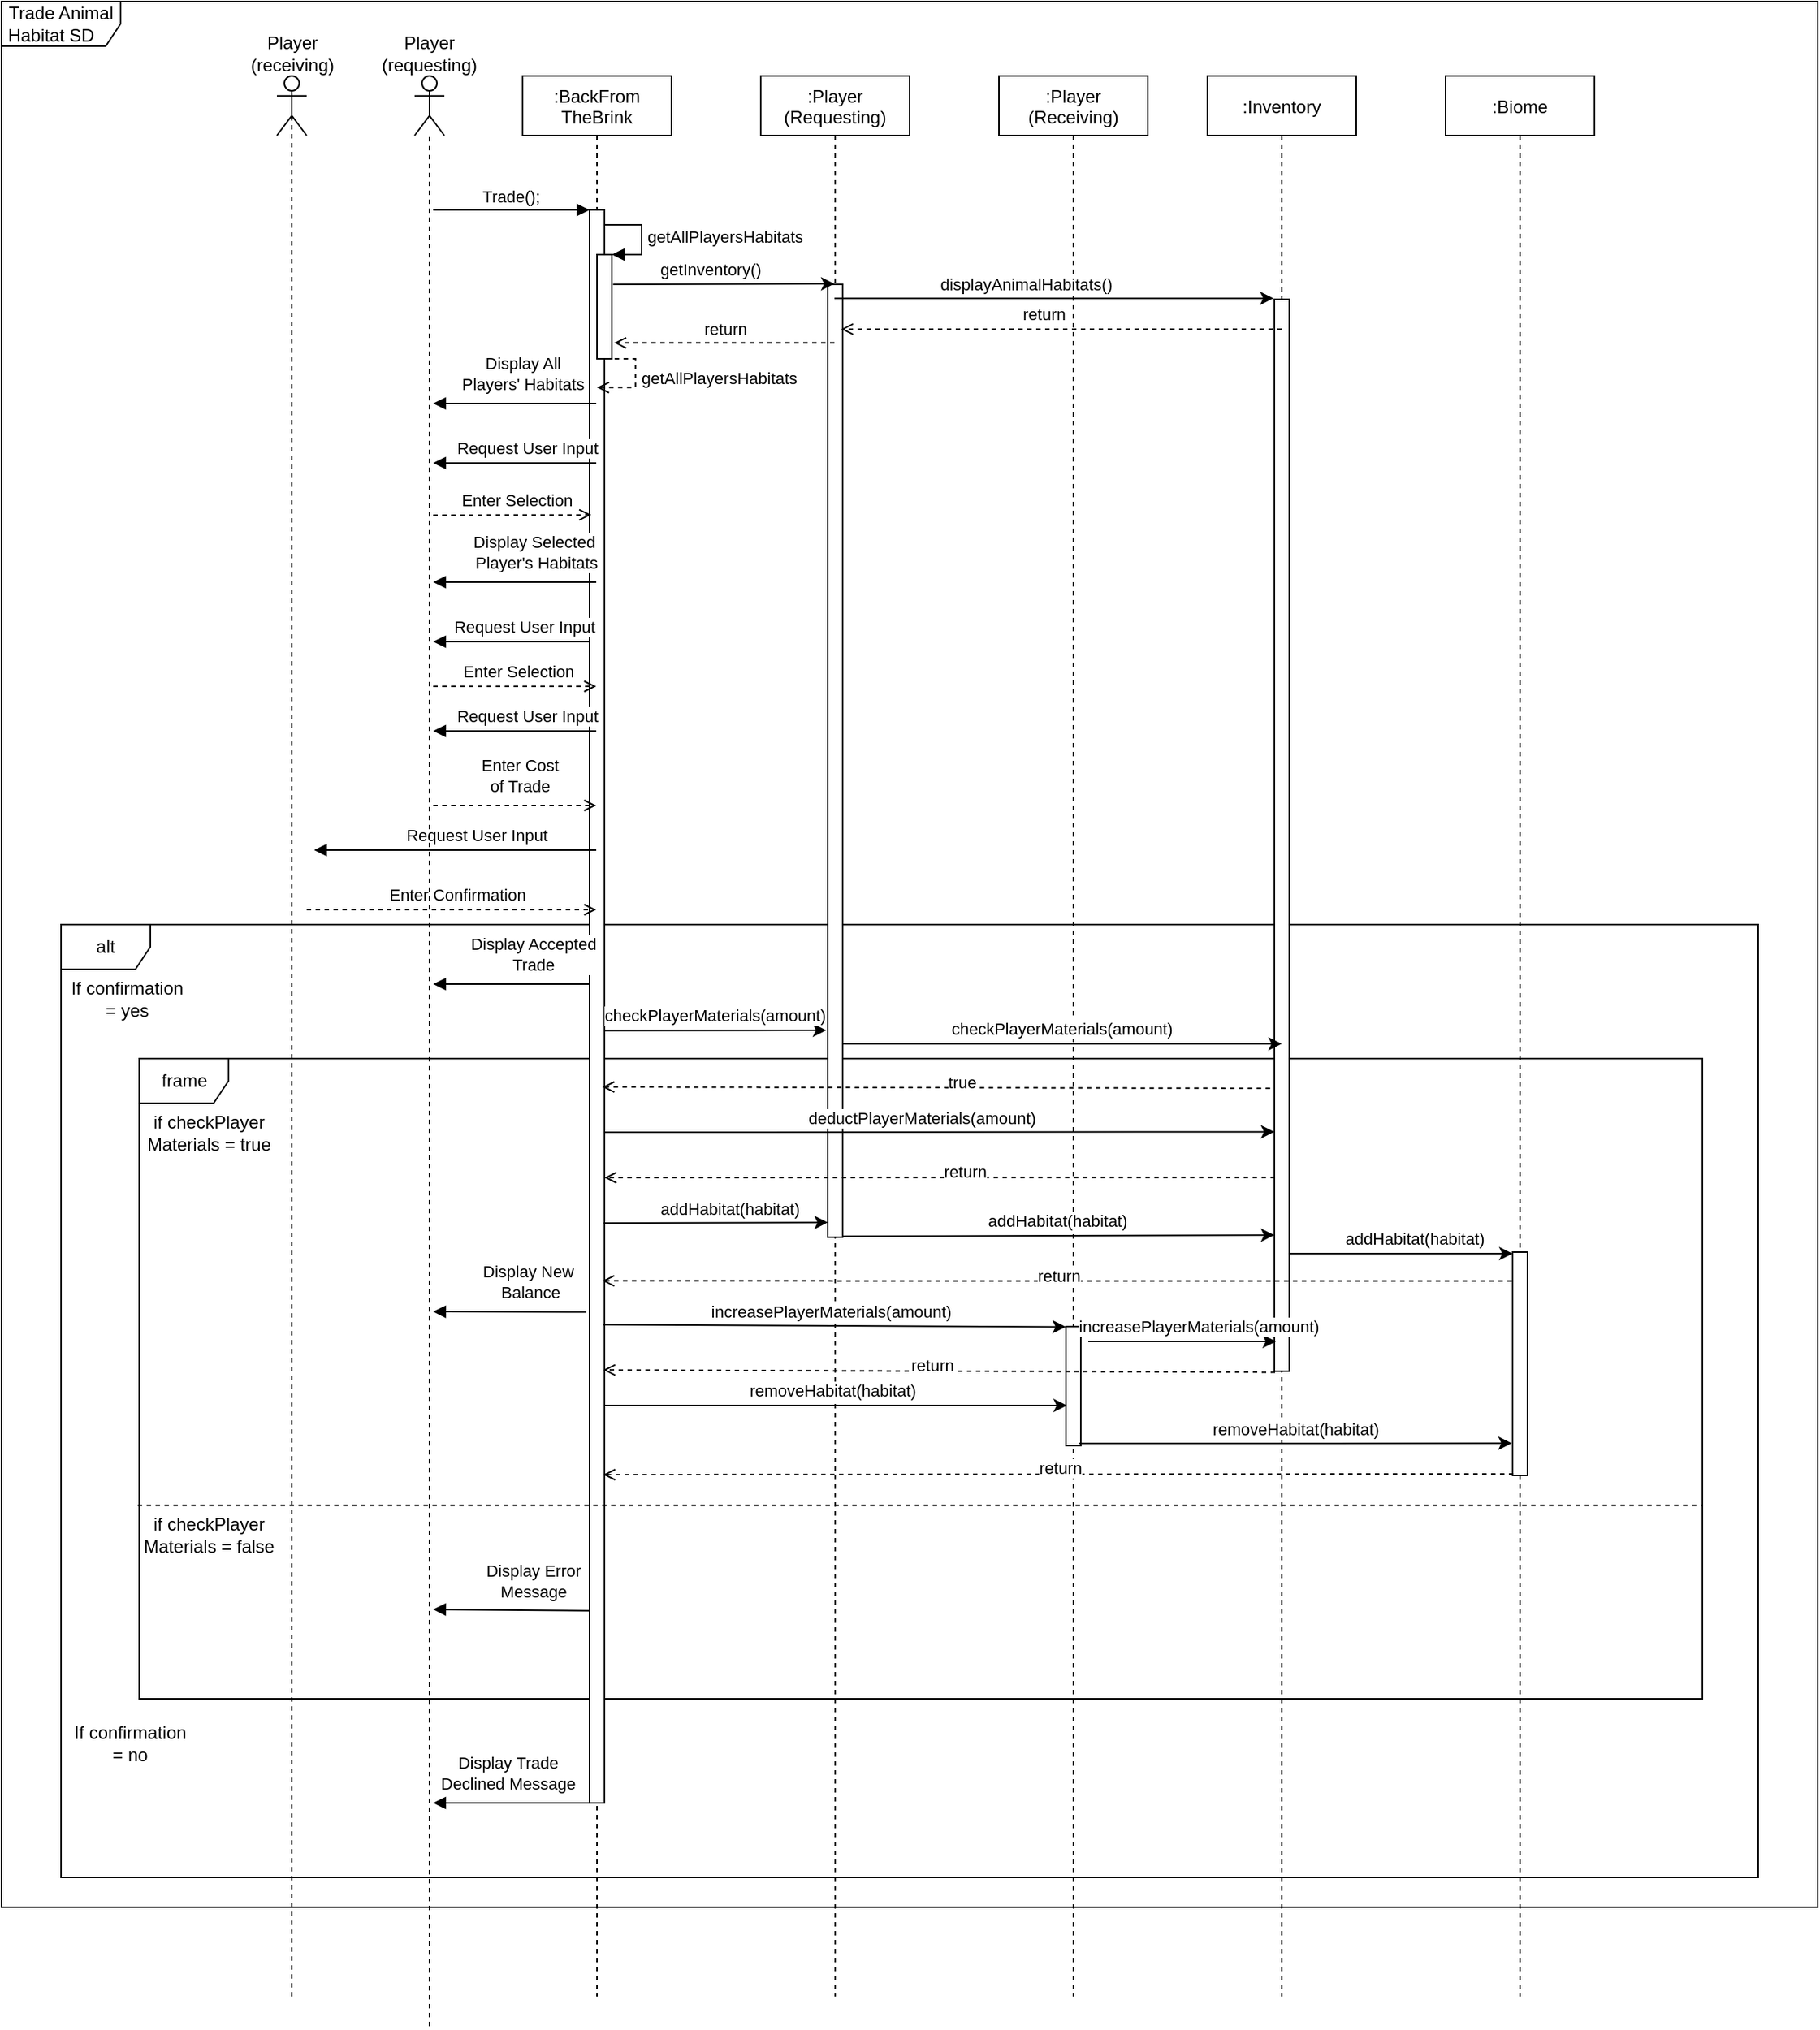 <mxfile version="13.9.9" type="device"><diagram id="kgpKYQtTHZ0yAKxKKP6v" name="Page-1"><mxGraphModel dx="2121" dy="2071" grid="1" gridSize="10" guides="1" tooltips="1" connect="1" arrows="1" fold="1" page="1" pageScale="1" pageWidth="850" pageHeight="1100" math="0" shadow="0"><root><mxCell id="0"/><mxCell id="1" parent="0"/><mxCell id="ky6Afbg08VZZYju5IDOE-18" value="alt" style="shape=umlFrame;whiteSpace=wrap;html=1;" parent="1" vertex="1"><mxGeometry x="-190" y="610" width="1140" height="640" as="geometry"/></mxCell><mxCell id="ky6Afbg08VZZYju5IDOE-27" value="frame" style="shape=umlFrame;whiteSpace=wrap;html=1;" parent="1" vertex="1"><mxGeometry x="-137.5" y="700" width="1050" height="430" as="geometry"/></mxCell><mxCell id="FUIu3DawVFwjIG7YsOYz-18" value=":BackFrom&#10;TheBrink" style="shape=umlLifeline;perimeter=lifelinePerimeter;container=1;collapsible=0;recursiveResize=0;rounded=0;shadow=0;strokeWidth=1;" parent="1" vertex="1"><mxGeometry x="120" y="40" width="100" height="1290" as="geometry"/></mxCell><mxCell id="FUIu3DawVFwjIG7YsOYz-19" value="" style="points=[];perimeter=orthogonalPerimeter;rounded=0;shadow=0;strokeWidth=1;" parent="FUIu3DawVFwjIG7YsOYz-18" vertex="1"><mxGeometry x="45" y="90" width="10" height="1070" as="geometry"/></mxCell><mxCell id="FUIu3DawVFwjIG7YsOYz-10" value=":Biome" style="shape=umlLifeline;perimeter=lifelinePerimeter;container=1;collapsible=0;recursiveResize=0;rounded=0;shadow=0;strokeWidth=1;" parent="1" vertex="1"><mxGeometry x="740" y="40" width="100" height="1290" as="geometry"/></mxCell><mxCell id="FUIu3DawVFwjIG7YsOYz-11" value="" style="points=[];perimeter=orthogonalPerimeter;rounded=0;shadow=0;strokeWidth=1;" parent="FUIu3DawVFwjIG7YsOYz-10" vertex="1"><mxGeometry x="45" y="790" width="10" height="150" as="geometry"/></mxCell><mxCell id="FUIu3DawVFwjIG7YsOYz-12" value=":Inventory" style="shape=umlLifeline;perimeter=lifelinePerimeter;container=1;collapsible=0;recursiveResize=0;rounded=0;shadow=0;strokeWidth=1;" parent="1" vertex="1"><mxGeometry x="580" y="40" width="100" height="1290" as="geometry"/></mxCell><mxCell id="FUIu3DawVFwjIG7YsOYz-13" value="" style="points=[];perimeter=orthogonalPerimeter;rounded=0;shadow=0;strokeWidth=1;" parent="FUIu3DawVFwjIG7YsOYz-12" vertex="1"><mxGeometry x="45" y="150" width="10" height="720" as="geometry"/></mxCell><mxCell id="FUIu3DawVFwjIG7YsOYz-14" value=":Player&#10;(Receiving)" style="shape=umlLifeline;perimeter=lifelinePerimeter;container=1;collapsible=0;recursiveResize=0;rounded=0;shadow=0;strokeWidth=1;" parent="1" vertex="1"><mxGeometry x="440" y="40" width="100" height="1290" as="geometry"/></mxCell><mxCell id="FUIu3DawVFwjIG7YsOYz-15" value="" style="points=[];perimeter=orthogonalPerimeter;rounded=0;shadow=0;strokeWidth=1;" parent="FUIu3DawVFwjIG7YsOYz-14" vertex="1"><mxGeometry x="45" y="840" width="10" height="80" as="geometry"/></mxCell><mxCell id="FUIu3DawVFwjIG7YsOYz-16" value=":Player&#10;(Requesting)" style="shape=umlLifeline;perimeter=lifelinePerimeter;container=1;collapsible=0;recursiveResize=0;rounded=0;shadow=0;strokeWidth=1;" parent="1" vertex="1"><mxGeometry x="280" y="40" width="100" height="1290" as="geometry"/></mxCell><mxCell id="FUIu3DawVFwjIG7YsOYz-17" value="" style="points=[];perimeter=orthogonalPerimeter;rounded=0;shadow=0;strokeWidth=1;" parent="FUIu3DawVFwjIG7YsOYz-16" vertex="1"><mxGeometry x="45" y="140" width="10" height="640" as="geometry"/></mxCell><mxCell id="SWp69mQ9z0Jt4T5UNrLh-3" value="Trade();" style="verticalAlign=bottom;endArrow=block;shadow=0;strokeWidth=1;" parent="1" edge="1"><mxGeometry relative="1" as="geometry"><mxPoint x="60" y="130.0" as="sourcePoint"/><mxPoint x="165.0" y="130.0" as="targetPoint"/></mxGeometry></mxCell><mxCell id="FUIu3DawVFwjIG7YsOYz-5" value="" style="edgeStyle=orthogonalEdgeStyle;rounded=0;orthogonalLoop=1;jettySize=auto;html=1;" parent="1" edge="1"><mxGeometry relative="1" as="geometry"><mxPoint x="47.559" y="71.18" as="sourcePoint"/><mxPoint x="47.559" y="71.18" as="targetPoint"/></mxGeometry></mxCell><mxCell id="SWp69mQ9z0Jt4T5UNrLh-8" value="" style="shape=umlActor;verticalLabelPosition=bottom;verticalAlign=top;html=1;outlineConnect=0;" parent="1" vertex="1"><mxGeometry x="-45" y="40" width="20" height="40" as="geometry"/></mxCell><mxCell id="SWp69mQ9z0Jt4T5UNrLh-9" value="" style="endArrow=none;dashed=1;html=1;entryX=0.5;entryY=0.5;entryDx=0;entryDy=0;entryPerimeter=0;" parent="1" target="SWp69mQ9z0Jt4T5UNrLh-8" edge="1"><mxGeometry width="50" height="50" relative="1" as="geometry"><mxPoint x="-35" y="1330" as="sourcePoint"/><mxPoint x="45" y="90" as="targetPoint"/></mxGeometry></mxCell><mxCell id="SWp69mQ9z0Jt4T5UNrLh-10" value="Player &lt;br&gt;(receiving)" style="text;html=1;strokeColor=none;fillColor=none;align=center;verticalAlign=middle;whiteSpace=wrap;rounded=0;" parent="1" vertex="1"><mxGeometry x="-82.5" y="10" width="95" height="30" as="geometry"/></mxCell><mxCell id="Gdj0skh82PVFUGjqunkp-6" value="" style="html=1;points=[];perimeter=orthogonalPerimeter;" parent="1" vertex="1"><mxGeometry x="170" y="160" width="10" height="70" as="geometry"/></mxCell><mxCell id="Gdj0skh82PVFUGjqunkp-7" value="getAllPlayersHabitats" style="edgeStyle=orthogonalEdgeStyle;html=1;align=left;spacingLeft=2;endArrow=block;rounded=0;entryX=1;entryY=0;" parent="1" target="Gdj0skh82PVFUGjqunkp-6" edge="1"><mxGeometry relative="1" as="geometry"><mxPoint x="175" y="140" as="sourcePoint"/><Array as="points"><mxPoint x="200" y="140"/></Array></mxGeometry></mxCell><mxCell id="Gdj0skh82PVFUGjqunkp-8" value="" style="endArrow=classic;html=1;exitX=1.083;exitY=0.285;exitDx=0;exitDy=0;exitPerimeter=0;" parent="1" source="Gdj0skh82PVFUGjqunkp-6" edge="1"><mxGeometry width="50" height="50" relative="1" as="geometry"><mxPoint x="200" y="180" as="sourcePoint"/><mxPoint x="329.5" y="179.56" as="targetPoint"/></mxGeometry></mxCell><mxCell id="Gdj0skh82PVFUGjqunkp-14" value="getInventory()" style="edgeLabel;html=1;align=center;verticalAlign=middle;resizable=0;points=[];" parent="Gdj0skh82PVFUGjqunkp-8" vertex="1" connectable="0"><mxGeometry x="-0.14" y="2" relative="1" as="geometry"><mxPoint x="1.13" y="-7.97" as="offset"/></mxGeometry></mxCell><mxCell id="Gdj0skh82PVFUGjqunkp-15" value="" style="endArrow=classic;html=1;entryX=-0.057;entryY=-0.001;entryDx=0;entryDy=0;entryPerimeter=0;" parent="1" edge="1"><mxGeometry width="50" height="50" relative="1" as="geometry"><mxPoint x="329.5" y="189.32" as="sourcePoint"/><mxPoint x="624.43" y="189.32" as="targetPoint"/></mxGeometry></mxCell><mxCell id="Gdj0skh82PVFUGjqunkp-16" value="displayAnimalHabitats()" style="edgeLabel;html=1;align=center;verticalAlign=middle;resizable=0;points=[];" parent="Gdj0skh82PVFUGjqunkp-15" vertex="1" connectable="0"><mxGeometry x="-0.14" y="2" relative="1" as="geometry"><mxPoint x="1.13" y="-7.97" as="offset"/></mxGeometry></mxCell><mxCell id="Gdj0skh82PVFUGjqunkp-17" value="getAllPlayersHabitats" style="edgeStyle=orthogonalEdgeStyle;html=1;align=left;spacingLeft=2;endArrow=open;rounded=0;dashed=1;endFill=0;entryX=0.914;entryY=0.085;entryDx=0;entryDy=0;entryPerimeter=0;" parent="1" edge="1"><mxGeometry relative="1" as="geometry"><mxPoint x="175.86" y="230" as="sourcePoint"/><Array as="points"><mxPoint x="195.86" y="230"/><mxPoint x="195.86" y="249"/></Array><mxPoint x="170.0" y="249.25" as="targetPoint"/></mxGeometry></mxCell><mxCell id="Gdj0skh82PVFUGjqunkp-18" value="" style="endArrow=block;html=1;endFill=1;" parent="1" edge="1"><mxGeometry width="50" height="50" relative="1" as="geometry"><mxPoint x="169.5" y="260" as="sourcePoint"/><mxPoint x="60" y="260" as="targetPoint"/></mxGeometry></mxCell><mxCell id="Gdj0skh82PVFUGjqunkp-19" value="Display All &lt;br&gt;Players' Habitats" style="edgeLabel;html=1;align=center;verticalAlign=middle;resizable=0;points=[];" parent="Gdj0skh82PVFUGjqunkp-18" vertex="1" connectable="0"><mxGeometry x="-0.261" y="-2" relative="1" as="geometry"><mxPoint x="-9.02" y="-18" as="offset"/></mxGeometry></mxCell><mxCell id="Gdj0skh82PVFUGjqunkp-20" value="" style="endArrow=block;html=1;endFill=1;" parent="1" edge="1"><mxGeometry width="50" height="50" relative="1" as="geometry"><mxPoint x="169.5" y="300.0" as="sourcePoint"/><mxPoint x="60" y="300" as="targetPoint"/></mxGeometry></mxCell><mxCell id="FBOxodMg2E2M6kPoQDp1-1" value="Request User Input" style="edgeLabel;html=1;align=center;verticalAlign=middle;resizable=0;points=[];" parent="Gdj0skh82PVFUGjqunkp-20" vertex="1" connectable="0"><mxGeometry x="-0.15" y="-3" relative="1" as="geometry"><mxPoint y="-7" as="offset"/></mxGeometry></mxCell><mxCell id="FBOxodMg2E2M6kPoQDp1-2" value="" style="endArrow=open;html=1;dashed=1;endFill=0;entryX=0.114;entryY=0.176;entryDx=0;entryDy=0;entryPerimeter=0;" parent="1" edge="1"><mxGeometry width="50" height="50" relative="1" as="geometry"><mxPoint x="60" y="335" as="sourcePoint"/><mxPoint x="166.14" y="334.8" as="targetPoint"/></mxGeometry></mxCell><mxCell id="ky6Afbg08VZZYju5IDOE-1" value="Enter Selection" style="edgeLabel;html=1;align=center;verticalAlign=middle;resizable=0;points=[];" parent="FBOxodMg2E2M6kPoQDp1-2" vertex="1" connectable="0"><mxGeometry x="0.044" relative="1" as="geometry"><mxPoint y="-10.07" as="offset"/></mxGeometry></mxCell><mxCell id="ky6Afbg08VZZYju5IDOE-4" value="" style="endArrow=block;html=1;endFill=1;" parent="1" edge="1"><mxGeometry width="50" height="50" relative="1" as="geometry"><mxPoint x="169.5" y="380.0" as="sourcePoint"/><mxPoint x="60" y="380" as="targetPoint"/></mxGeometry></mxCell><mxCell id="ky6Afbg08VZZYju5IDOE-5" value="Display Selected&amp;nbsp;&lt;br&gt;Player's Habitats" style="edgeLabel;html=1;align=center;verticalAlign=middle;resizable=0;points=[];" parent="ky6Afbg08VZZYju5IDOE-4" vertex="1" connectable="0"><mxGeometry x="-0.261" y="-2" relative="1" as="geometry"><mxPoint x="-0.29" y="-18" as="offset"/></mxGeometry></mxCell><mxCell id="ky6Afbg08VZZYju5IDOE-6" value="" style="endArrow=block;html=1;endFill=1;" parent="1" edge="1"><mxGeometry width="50" height="50" relative="1" as="geometry"><mxPoint x="165.0" y="420.0" as="sourcePoint"/><mxPoint x="60" y="420" as="targetPoint"/></mxGeometry></mxCell><mxCell id="ky6Afbg08VZZYju5IDOE-7" value="Request User Input" style="edgeLabel;html=1;align=center;verticalAlign=middle;resizable=0;points=[];" parent="ky6Afbg08VZZYju5IDOE-6" vertex="1" connectable="0"><mxGeometry x="-0.15" y="-3" relative="1" as="geometry"><mxPoint y="-7" as="offset"/></mxGeometry></mxCell><mxCell id="ky6Afbg08VZZYju5IDOE-8" value="" style="endArrow=open;html=1;dashed=1;endFill=0;" parent="1" edge="1"><mxGeometry width="50" height="50" relative="1" as="geometry"><mxPoint x="60.0" y="450" as="sourcePoint"/><mxPoint x="169.5" y="450.0" as="targetPoint"/></mxGeometry></mxCell><mxCell id="ky6Afbg08VZZYju5IDOE-9" value="Enter Selection" style="edgeLabel;html=1;align=center;verticalAlign=middle;resizable=0;points=[];" parent="ky6Afbg08VZZYju5IDOE-8" vertex="1" connectable="0"><mxGeometry x="0.044" relative="1" as="geometry"><mxPoint y="-10.07" as="offset"/></mxGeometry></mxCell><mxCell id="ky6Afbg08VZZYju5IDOE-10" value="" style="endArrow=block;html=1;endFill=1;" parent="1" edge="1"><mxGeometry width="50" height="50" relative="1" as="geometry"><mxPoint x="169.5" y="480" as="sourcePoint"/><mxPoint x="60" y="480" as="targetPoint"/></mxGeometry></mxCell><mxCell id="ky6Afbg08VZZYju5IDOE-11" value="Request User Input" style="edgeLabel;html=1;align=center;verticalAlign=middle;resizable=0;points=[];" parent="ky6Afbg08VZZYju5IDOE-10" vertex="1" connectable="0"><mxGeometry x="-0.15" y="-3" relative="1" as="geometry"><mxPoint y="-7" as="offset"/></mxGeometry></mxCell><mxCell id="ky6Afbg08VZZYju5IDOE-12" value="" style="endArrow=open;html=1;dashed=1;endFill=0;" parent="1" edge="1"><mxGeometry width="50" height="50" relative="1" as="geometry"><mxPoint x="60.0" y="530" as="sourcePoint"/><mxPoint x="169.5" y="530" as="targetPoint"/></mxGeometry></mxCell><mxCell id="ky6Afbg08VZZYju5IDOE-13" value="Enter Cost &lt;br&gt;of Trade" style="edgeLabel;html=1;align=center;verticalAlign=middle;resizable=0;points=[];" parent="ky6Afbg08VZZYju5IDOE-12" vertex="1" connectable="0"><mxGeometry x="0.044" relative="1" as="geometry"><mxPoint x="0.44" y="-20.07" as="offset"/></mxGeometry></mxCell><mxCell id="ky6Afbg08VZZYju5IDOE-14" value="" style="endArrow=block;html=1;endFill=1;" parent="1" edge="1"><mxGeometry width="50" height="50" relative="1" as="geometry"><mxPoint x="169.5" y="560" as="sourcePoint"/><mxPoint x="-20" y="560" as="targetPoint"/></mxGeometry></mxCell><mxCell id="ky6Afbg08VZZYju5IDOE-15" value="Request User Input" style="edgeLabel;html=1;align=center;verticalAlign=middle;resizable=0;points=[];" parent="ky6Afbg08VZZYju5IDOE-14" vertex="1" connectable="0"><mxGeometry x="-0.15" y="-3" relative="1" as="geometry"><mxPoint y="-7" as="offset"/></mxGeometry></mxCell><mxCell id="ky6Afbg08VZZYju5IDOE-16" value="" style="endArrow=open;html=1;dashed=1;endFill=0;" parent="1" edge="1"><mxGeometry width="50" height="50" relative="1" as="geometry"><mxPoint x="-25.0" y="600" as="sourcePoint"/><mxPoint x="169.5" y="600" as="targetPoint"/></mxGeometry></mxCell><mxCell id="ky6Afbg08VZZYju5IDOE-17" value="Enter Confirmation" style="edgeLabel;html=1;align=center;verticalAlign=middle;resizable=0;points=[];" parent="ky6Afbg08VZZYju5IDOE-16" vertex="1" connectable="0"><mxGeometry x="0.044" relative="1" as="geometry"><mxPoint x="-0.88" y="-10" as="offset"/></mxGeometry></mxCell><mxCell id="ky6Afbg08VZZYju5IDOE-19" value="If confirmation &lt;br&gt;= yes" style="text;html=1;strokeColor=none;fillColor=none;align=center;verticalAlign=middle;whiteSpace=wrap;rounded=0;" parent="1" vertex="1"><mxGeometry x="-192.5" y="650" width="92.5" height="20" as="geometry"/></mxCell><mxCell id="ky6Afbg08VZZYju5IDOE-20" value="Display Accepted&lt;br&gt;Trade" style="endArrow=block;html=1;endFill=1;" parent="1" edge="1"><mxGeometry x="-0.25" y="-20" width="50" height="50" relative="1" as="geometry"><mxPoint x="165.0" y="650" as="sourcePoint"/><mxPoint x="60" y="650" as="targetPoint"/><mxPoint x="1" as="offset"/></mxGeometry></mxCell><mxCell id="ky6Afbg08VZZYju5IDOE-22" value="" style="endArrow=classic;html=1;exitX=0.971;exitY=0.506;exitDx=0;exitDy=0;exitPerimeter=0;" parent="1" edge="1"><mxGeometry width="50" height="50" relative="1" as="geometry"><mxPoint x="174.71" y="681.3" as="sourcePoint"/><mxPoint x="324" y="681" as="targetPoint"/></mxGeometry></mxCell><mxCell id="ky6Afbg08VZZYju5IDOE-23" value="checkPlayerMaterials(amount)" style="edgeLabel;html=1;align=center;verticalAlign=middle;resizable=0;points=[];" parent="ky6Afbg08VZZYju5IDOE-22" vertex="1" connectable="0"><mxGeometry x="-0.14" y="2" relative="1" as="geometry"><mxPoint x="10.43" y="-8.68" as="offset"/></mxGeometry></mxCell><mxCell id="ky6Afbg08VZZYju5IDOE-30" value="if checkPlayer&lt;br&gt;Materials = true" style="text;html=1;strokeColor=none;fillColor=none;align=center;verticalAlign=middle;whiteSpace=wrap;rounded=0;" parent="1" vertex="1"><mxGeometry x="-137.5" y="740" width="92.5" height="20" as="geometry"/></mxCell><mxCell id="ky6Afbg08VZZYju5IDOE-31" value="" style="endArrow=classic;html=1;entryX=0;entryY=0.793;entryDx=0;entryDy=0;entryPerimeter=0;exitX=0.989;exitY=0.571;exitDx=0;exitDy=0;exitPerimeter=0;" parent="1" edge="1"><mxGeometry width="50" height="50" relative="1" as="geometry"><mxPoint x="174.89" y="749.55" as="sourcePoint"/><mxPoint x="625" y="749.24" as="targetPoint"/></mxGeometry></mxCell><mxCell id="ky6Afbg08VZZYju5IDOE-32" value="deductPlayerMaterials(amount)" style="edgeLabel;html=1;align=center;verticalAlign=middle;resizable=0;points=[];" parent="ky6Afbg08VZZYju5IDOE-31" vertex="1" connectable="0"><mxGeometry x="-0.14" y="2" relative="1" as="geometry"><mxPoint x="19.41" y="-8" as="offset"/></mxGeometry></mxCell><mxCell id="ky6Afbg08VZZYju5IDOE-33" value="" style="endArrow=open;html=1;endFill=0;dashed=1;entryX=1;entryY=0.6;entryDx=0;entryDy=0;entryPerimeter=0;exitX=0.035;exitY=0.838;exitDx=0;exitDy=0;exitPerimeter=0;" parent="1" edge="1"><mxGeometry x="-0.25" y="-20" width="50" height="50" relative="1" as="geometry"><mxPoint x="625.35" y="779.84" as="sourcePoint"/><mxPoint x="175.0" y="780.0" as="targetPoint"/><mxPoint x="1" as="offset"/></mxGeometry></mxCell><mxCell id="ky6Afbg08VZZYju5IDOE-34" value="return" style="edgeLabel;html=1;align=center;verticalAlign=middle;resizable=0;points=[];" parent="ky6Afbg08VZZYju5IDOE-33" vertex="1" connectable="0"><mxGeometry x="-0.075" y="-4" relative="1" as="geometry"><mxPoint as="offset"/></mxGeometry></mxCell><mxCell id="ky6Afbg08VZZYju5IDOE-35" value="" style="endArrow=classic;html=1;exitX=0.933;exitY=0.629;exitDx=0;exitDy=0;exitPerimeter=0;entryX=0.009;entryY=0.984;entryDx=0;entryDy=0;entryPerimeter=0;" parent="1" edge="1"><mxGeometry width="50" height="50" relative="1" as="geometry"><mxPoint x="174.33" y="810.45" as="sourcePoint"/><mxPoint x="325.09" y="810.08" as="targetPoint"/></mxGeometry></mxCell><mxCell id="ky6Afbg08VZZYju5IDOE-36" value="addHabitat(habitat)" style="edgeLabel;html=1;align=center;verticalAlign=middle;resizable=0;points=[];" parent="ky6Afbg08VZZYju5IDOE-35" vertex="1" connectable="0"><mxGeometry x="-0.14" y="2" relative="1" as="geometry"><mxPoint x="19.41" y="-8" as="offset"/></mxGeometry></mxCell><mxCell id="ky6Afbg08VZZYju5IDOE-37" value="" style="endArrow=classic;html=1;entryX=0;entryY=0.007;entryDx=0;entryDy=0;entryPerimeter=0;" parent="1" edge="1"><mxGeometry width="50" height="50" relative="1" as="geometry"><mxPoint x="635" y="831.05" as="sourcePoint"/><mxPoint x="785" y="831.05" as="targetPoint"/></mxGeometry></mxCell><mxCell id="ky6Afbg08VZZYju5IDOE-38" value="addHabitat(habitat)" style="edgeLabel;html=1;align=center;verticalAlign=middle;resizable=0;points=[];" parent="ky6Afbg08VZZYju5IDOE-37" vertex="1" connectable="0"><mxGeometry x="-0.14" y="2" relative="1" as="geometry"><mxPoint x="19.41" y="-8" as="offset"/></mxGeometry></mxCell><mxCell id="ky6Afbg08VZZYju5IDOE-41" value="Display New&amp;nbsp;&lt;br&gt;Balance" style="endArrow=block;html=1;endFill=1;exitX=-0.229;exitY=0.686;exitDx=0;exitDy=0;exitPerimeter=0;" parent="1" edge="1"><mxGeometry x="-0.25" y="-20" width="50" height="50" relative="1" as="geometry"><mxPoint x="162.71" y="870.3" as="sourcePoint"/><mxPoint x="60" y="870" as="targetPoint"/><mxPoint x="1" as="offset"/></mxGeometry></mxCell><mxCell id="ky6Afbg08VZZYju5IDOE-46" value="" style="endArrow=classic;html=1;entryX=0.5;entryY=0.706;entryDx=0;entryDy=0;entryPerimeter=0;" parent="1" edge="1"><mxGeometry width="50" height="50" relative="1" as="geometry"><mxPoint x="335" y="690.08" as="sourcePoint"/><mxPoint x="630" y="690.08" as="targetPoint"/></mxGeometry></mxCell><mxCell id="ky6Afbg08VZZYju5IDOE-47" value="checkPlayerMaterials(amount)" style="edgeLabel;html=1;align=center;verticalAlign=middle;resizable=0;points=[];" parent="ky6Afbg08VZZYju5IDOE-46" vertex="1" connectable="0"><mxGeometry x="-0.14" y="2" relative="1" as="geometry"><mxPoint x="19.41" y="-8" as="offset"/></mxGeometry></mxCell><mxCell id="ky6Afbg08VZZYju5IDOE-48" value="" style="endArrow=classic;html=1;entryX=0;entryY=0.895;entryDx=0;entryDy=0;entryPerimeter=0;exitX=0.963;exitY=0.999;exitDx=0;exitDy=0;exitPerimeter=0;" parent="1" edge="1"><mxGeometry width="50" height="50" relative="1" as="geometry"><mxPoint x="334.63" y="819.38" as="sourcePoint"/><mxPoint x="625" y="818.6" as="targetPoint"/></mxGeometry></mxCell><mxCell id="ky6Afbg08VZZYju5IDOE-49" value="addHabitat(habitat)" style="edgeLabel;html=1;align=center;verticalAlign=middle;resizable=0;points=[];" parent="ky6Afbg08VZZYju5IDOE-48" vertex="1" connectable="0"><mxGeometry x="-0.14" y="2" relative="1" as="geometry"><mxPoint x="19.41" y="-8" as="offset"/></mxGeometry></mxCell><mxCell id="ky6Afbg08VZZYju5IDOE-50" value="" style="endArrow=classic;html=1;entryX=0;entryY=0.003;entryDx=0;entryDy=0;entryPerimeter=0;exitX=0.914;exitY=0.694;exitDx=0;exitDy=0;exitPerimeter=0;" parent="1" edge="1"><mxGeometry width="50" height="50" relative="1" as="geometry"><mxPoint x="174.14" y="878.7" as="sourcePoint"/><mxPoint x="485" y="880.24" as="targetPoint"/></mxGeometry></mxCell><mxCell id="ky6Afbg08VZZYju5IDOE-51" value="increasePlayerMaterials(amount)" style="edgeLabel;html=1;align=center;verticalAlign=middle;resizable=0;points=[];" parent="ky6Afbg08VZZYju5IDOE-50" vertex="1" connectable="0"><mxGeometry x="-0.14" y="2" relative="1" as="geometry"><mxPoint x="19.41" y="-8" as="offset"/></mxGeometry></mxCell><mxCell id="ky6Afbg08VZZYju5IDOE-54" value="" style="endArrow=classic;html=1;entryX=0.114;entryY=1;entryDx=0;entryDy=0;entryPerimeter=0;" parent="1" edge="1"><mxGeometry width="50" height="50" relative="1" as="geometry"><mxPoint x="500" y="890" as="sourcePoint"/><mxPoint x="626.14" y="890" as="targetPoint"/></mxGeometry></mxCell><mxCell id="ky6Afbg08VZZYju5IDOE-55" value="increasePlayerMaterials(amount)" style="edgeLabel;html=1;align=center;verticalAlign=middle;resizable=0;points=[];" parent="ky6Afbg08VZZYju5IDOE-54" vertex="1" connectable="0"><mxGeometry x="-0.14" y="2" relative="1" as="geometry"><mxPoint x="19.41" y="-8" as="offset"/></mxGeometry></mxCell><mxCell id="ky6Afbg08VZZYju5IDOE-56" value="" style="endArrow=open;html=1;endFill=0;dashed=1;entryX=0.914;entryY=0.723;entryDx=0;entryDy=0;entryPerimeter=0;exitX=0.05;exitY=1.001;exitDx=0;exitDy=0;exitPerimeter=0;" parent="1" source="FUIu3DawVFwjIG7YsOYz-13" edge="1"><mxGeometry x="-0.25" y="-20" width="50" height="50" relative="1" as="geometry"><mxPoint x="610" y="909" as="sourcePoint"/><mxPoint x="174.14" y="909.15" as="targetPoint"/><mxPoint x="1" as="offset"/></mxGeometry></mxCell><mxCell id="ky6Afbg08VZZYju5IDOE-57" value="return" style="edgeLabel;html=1;align=center;verticalAlign=middle;resizable=0;points=[];" parent="ky6Afbg08VZZYju5IDOE-56" vertex="1" connectable="0"><mxGeometry x="-0.075" y="-4" relative="1" as="geometry"><mxPoint x="-22.12" as="offset"/></mxGeometry></mxCell><mxCell id="ky6Afbg08VZZYju5IDOE-58" value="" style="endArrow=classic;html=1;entryX=0.066;entryY=0.663;entryDx=0;entryDy=0;entryPerimeter=0;" parent="1" edge="1"><mxGeometry width="50" height="50" relative="1" as="geometry"><mxPoint x="175.0" y="933.04" as="sourcePoint"/><mxPoint x="485.66" y="933.04" as="targetPoint"/></mxGeometry></mxCell><mxCell id="ky6Afbg08VZZYju5IDOE-59" value="removeHabitat(habitat)" style="edgeLabel;html=1;align=center;verticalAlign=middle;resizable=0;points=[];" parent="ky6Afbg08VZZYju5IDOE-58" vertex="1" connectable="0"><mxGeometry x="-0.14" y="2" relative="1" as="geometry"><mxPoint x="19.41" y="-8" as="offset"/></mxGeometry></mxCell><mxCell id="ky6Afbg08VZZYju5IDOE-60" value="" style="endArrow=classic;html=1;entryX=-0.057;entryY=0.856;entryDx=0;entryDy=0;entryPerimeter=0;exitX=0.893;exitY=0.982;exitDx=0;exitDy=0;exitPerimeter=0;" parent="1" edge="1"><mxGeometry width="50" height="50" relative="1" as="geometry"><mxPoint x="493.93" y="958.56" as="sourcePoint"/><mxPoint x="784.43" y="958.4" as="targetPoint"/></mxGeometry></mxCell><mxCell id="ky6Afbg08VZZYju5IDOE-61" value="removeHabitat(habitat)" style="edgeLabel;html=1;align=center;verticalAlign=middle;resizable=0;points=[];" parent="ky6Afbg08VZZYju5IDOE-60" vertex="1" connectable="0"><mxGeometry x="-0.14" y="2" relative="1" as="geometry"><mxPoint x="19.41" y="-8" as="offset"/></mxGeometry></mxCell><mxCell id="ky6Afbg08VZZYju5IDOE-62" value="" style="endArrow=open;html=1;endFill=0;dashed=1;entryX=0.914;entryY=0.79;entryDx=0;entryDy=0;entryPerimeter=0;exitX=0.057;exitY=0.993;exitDx=0;exitDy=0;exitPerimeter=0;" parent="1" edge="1"><mxGeometry x="-0.25" y="-20" width="50" height="50" relative="1" as="geometry"><mxPoint x="785.57" y="978.95" as="sourcePoint"/><mxPoint x="174.14" y="979.5" as="targetPoint"/><mxPoint x="1" as="offset"/></mxGeometry></mxCell><mxCell id="ky6Afbg08VZZYju5IDOE-63" value="return" style="edgeLabel;html=1;align=center;verticalAlign=middle;resizable=0;points=[];" parent="ky6Afbg08VZZYju5IDOE-62" vertex="1" connectable="0"><mxGeometry x="-0.075" y="-4" relative="1" as="geometry"><mxPoint x="-22.12" as="offset"/></mxGeometry></mxCell><mxCell id="ky6Afbg08VZZYju5IDOE-39" value="" style="endArrow=open;html=1;endFill=0;dashed=1;entryX=0.857;entryY=0.666;entryDx=0;entryDy=0;entryPerimeter=0;exitX=-0.057;exitY=0.129;exitDx=0;exitDy=0;exitPerimeter=0;" parent="1" edge="1"><mxGeometry x="-0.25" y="-20" width="50" height="50" relative="1" as="geometry"><mxPoint x="784.43" y="849.35" as="sourcePoint"/><mxPoint x="173.57" y="849.3" as="targetPoint"/><mxPoint x="1" as="offset"/></mxGeometry></mxCell><mxCell id="ky6Afbg08VZZYju5IDOE-40" value="return" style="edgeLabel;html=1;align=center;verticalAlign=middle;resizable=0;points=[];" parent="ky6Afbg08VZZYju5IDOE-39" vertex="1" connectable="0"><mxGeometry x="-0.075" y="-4" relative="1" as="geometry"><mxPoint x="-22.12" as="offset"/></mxGeometry></mxCell><mxCell id="ky6Afbg08VZZYju5IDOE-64" value="" style="endArrow=none;dashed=1;html=1;exitX=-0.001;exitY=0.698;exitDx=0;exitDy=0;exitPerimeter=0;entryX=1;entryY=0.698;entryDx=0;entryDy=0;entryPerimeter=0;" parent="1" source="ky6Afbg08VZZYju5IDOE-27" target="ky6Afbg08VZZYju5IDOE-27" edge="1"><mxGeometry width="50" height="50" relative="1" as="geometry"><mxPoint x="200" y="870" as="sourcePoint"/><mxPoint x="250" y="820" as="targetPoint"/></mxGeometry></mxCell><mxCell id="ky6Afbg08VZZYju5IDOE-65" value="if checkPlayer&lt;br&gt;Materials = false" style="text;html=1;strokeColor=none;fillColor=none;align=center;verticalAlign=middle;whiteSpace=wrap;rounded=0;" parent="1" vertex="1"><mxGeometry x="-137.5" y="1010" width="92.5" height="20" as="geometry"/></mxCell><mxCell id="ky6Afbg08VZZYju5IDOE-66" value="Display Error&lt;br&gt;Message" style="endArrow=block;html=1;endFill=1;exitX=0.02;exitY=0.877;exitDx=0;exitDy=0;exitPerimeter=0;" parent="1" edge="1"><mxGeometry x="-0.25" y="-20" width="50" height="50" relative="1" as="geometry"><mxPoint x="165.2" y="1070.85" as="sourcePoint"/><mxPoint x="60" y="1070" as="targetPoint"/><mxPoint x="1" as="offset"/></mxGeometry></mxCell><mxCell id="ky6Afbg08VZZYju5IDOE-67" value="If confirmation &lt;br&gt;= no" style="text;html=1;strokeColor=none;fillColor=none;align=center;verticalAlign=middle;whiteSpace=wrap;rounded=0;" parent="1" vertex="1"><mxGeometry x="-190" y="1150" width="92.5" height="20" as="geometry"/></mxCell><mxCell id="ky6Afbg08VZZYju5IDOE-68" value="Display Trade&lt;br&gt;Declined Message" style="endArrow=block;html=1;endFill=1;exitX=0.1;exitY=1;exitDx=0;exitDy=0;exitPerimeter=0;" parent="1" edge="1"><mxGeometry x="0.057" y="-20" width="50" height="50" relative="1" as="geometry"><mxPoint x="166" y="1200.0" as="sourcePoint"/><mxPoint x="60" y="1200" as="targetPoint"/><mxPoint as="offset"/></mxGeometry></mxCell><mxCell id="ky6Afbg08VZZYju5IDOE-28" value="" style="endArrow=open;html=1;endFill=0;dashed=1;entryX=0.857;entryY=0.542;entryDx=0;entryDy=0;entryPerimeter=0;exitX=-0.286;exitY=0.75;exitDx=0;exitDy=0;exitPerimeter=0;" parent="1" edge="1"><mxGeometry x="-0.25" y="-20" width="50" height="50" relative="1" as="geometry"><mxPoint x="622.14" y="720" as="sourcePoint"/><mxPoint x="173.57" y="719.1" as="targetPoint"/><mxPoint x="1" as="offset"/></mxGeometry></mxCell><mxCell id="ky6Afbg08VZZYju5IDOE-29" value="true" style="edgeLabel;html=1;align=center;verticalAlign=middle;resizable=0;points=[];" parent="ky6Afbg08VZZYju5IDOE-28" vertex="1" connectable="0"><mxGeometry x="-0.075" y="-4" relative="1" as="geometry"><mxPoint as="offset"/></mxGeometry></mxCell><mxCell id="FUIu3DawVFwjIG7YsOYz-1" value="" style="endArrow=open;html=1;endFill=0;dashed=1;entryX=0.893;entryY=0.047;entryDx=0;entryDy=0;entryPerimeter=0;exitX=0.5;exitY=0.028;exitDx=0;exitDy=0;exitPerimeter=0;" parent="1" source="FUIu3DawVFwjIG7YsOYz-13" target="FUIu3DawVFwjIG7YsOYz-17" edge="1"><mxGeometry width="50" height="50" relative="1" as="geometry"><mxPoint x="499.5" y="210" as="sourcePoint"/><mxPoint x="390" y="210" as="targetPoint"/></mxGeometry></mxCell><mxCell id="FUIu3DawVFwjIG7YsOYz-2" value="return" style="edgeLabel;html=1;align=center;verticalAlign=middle;resizable=0;points=[];" parent="FUIu3DawVFwjIG7YsOYz-1" vertex="1" connectable="0"><mxGeometry x="-0.15" y="-3" relative="1" as="geometry"><mxPoint x="-34.48" y="-7" as="offset"/></mxGeometry></mxCell><mxCell id="FUIu3DawVFwjIG7YsOYz-6" value="" style="edgeStyle=orthogonalEdgeStyle;rounded=0;orthogonalLoop=1;jettySize=auto;html=1;" parent="1" edge="1"><mxGeometry relative="1" as="geometry"><mxPoint x="155.059" y="88.82" as="sourcePoint"/><mxPoint x="155.059" y="88.82" as="targetPoint"/></mxGeometry></mxCell><mxCell id="FUIu3DawVFwjIG7YsOYz-7" value="" style="shape=umlActor;verticalLabelPosition=bottom;verticalAlign=top;html=1;outlineConnect=0;" parent="1" vertex="1"><mxGeometry x="47.5" y="40" width="20" height="40" as="geometry"/></mxCell><mxCell id="FUIu3DawVFwjIG7YsOYz-8" value="Player &lt;br&gt;(requesting)" style="text;html=1;strokeColor=none;fillColor=none;align=center;verticalAlign=middle;whiteSpace=wrap;rounded=0;" parent="1" vertex="1"><mxGeometry x="10" y="10" width="95" height="30" as="geometry"/></mxCell><mxCell id="FUIu3DawVFwjIG7YsOYz-9" value="" style="endArrow=none;dashed=1;html=1;entryX=0.5;entryY=0.5;entryDx=0;entryDy=0;entryPerimeter=0;" parent="1" edge="1"><mxGeometry width="50" height="50" relative="1" as="geometry"><mxPoint x="57.5" y="1350" as="sourcePoint"/><mxPoint x="57.5" y="80" as="targetPoint"/></mxGeometry></mxCell><mxCell id="FUIu3DawVFwjIG7YsOYz-20" value="" style="endArrow=open;html=1;endFill=0;dashed=1;entryX=1.152;entryY=0.847;entryDx=0;entryDy=0;entryPerimeter=0;" parent="1" source="FUIu3DawVFwjIG7YsOYz-16" target="Gdj0skh82PVFUGjqunkp-6" edge="1"><mxGeometry width="50" height="50" relative="1" as="geometry"><mxPoint x="313.17" y="221.07" as="sourcePoint"/><mxPoint x="190.0" y="220.0" as="targetPoint"/></mxGeometry></mxCell><mxCell id="FUIu3DawVFwjIG7YsOYz-21" value="return" style="edgeLabel;html=1;align=center;verticalAlign=middle;resizable=0;points=[];" parent="FUIu3DawVFwjIG7YsOYz-20" vertex="1" connectable="0"><mxGeometry x="-0.15" y="-3" relative="1" as="geometry"><mxPoint x="-11.24" y="-7" as="offset"/></mxGeometry></mxCell><mxCell id="mscMst5_Lv7cJU5OdrsX-1" value="Trade Animal Habitat SD&amp;nbsp; &amp;nbsp;&amp;nbsp;" style="shape=umlFrame;whiteSpace=wrap;html=1;width=80;height=30;" vertex="1" parent="1"><mxGeometry x="-230" y="-10" width="1220" height="1280" as="geometry"/></mxCell></root></mxGraphModel></diagram></mxfile>